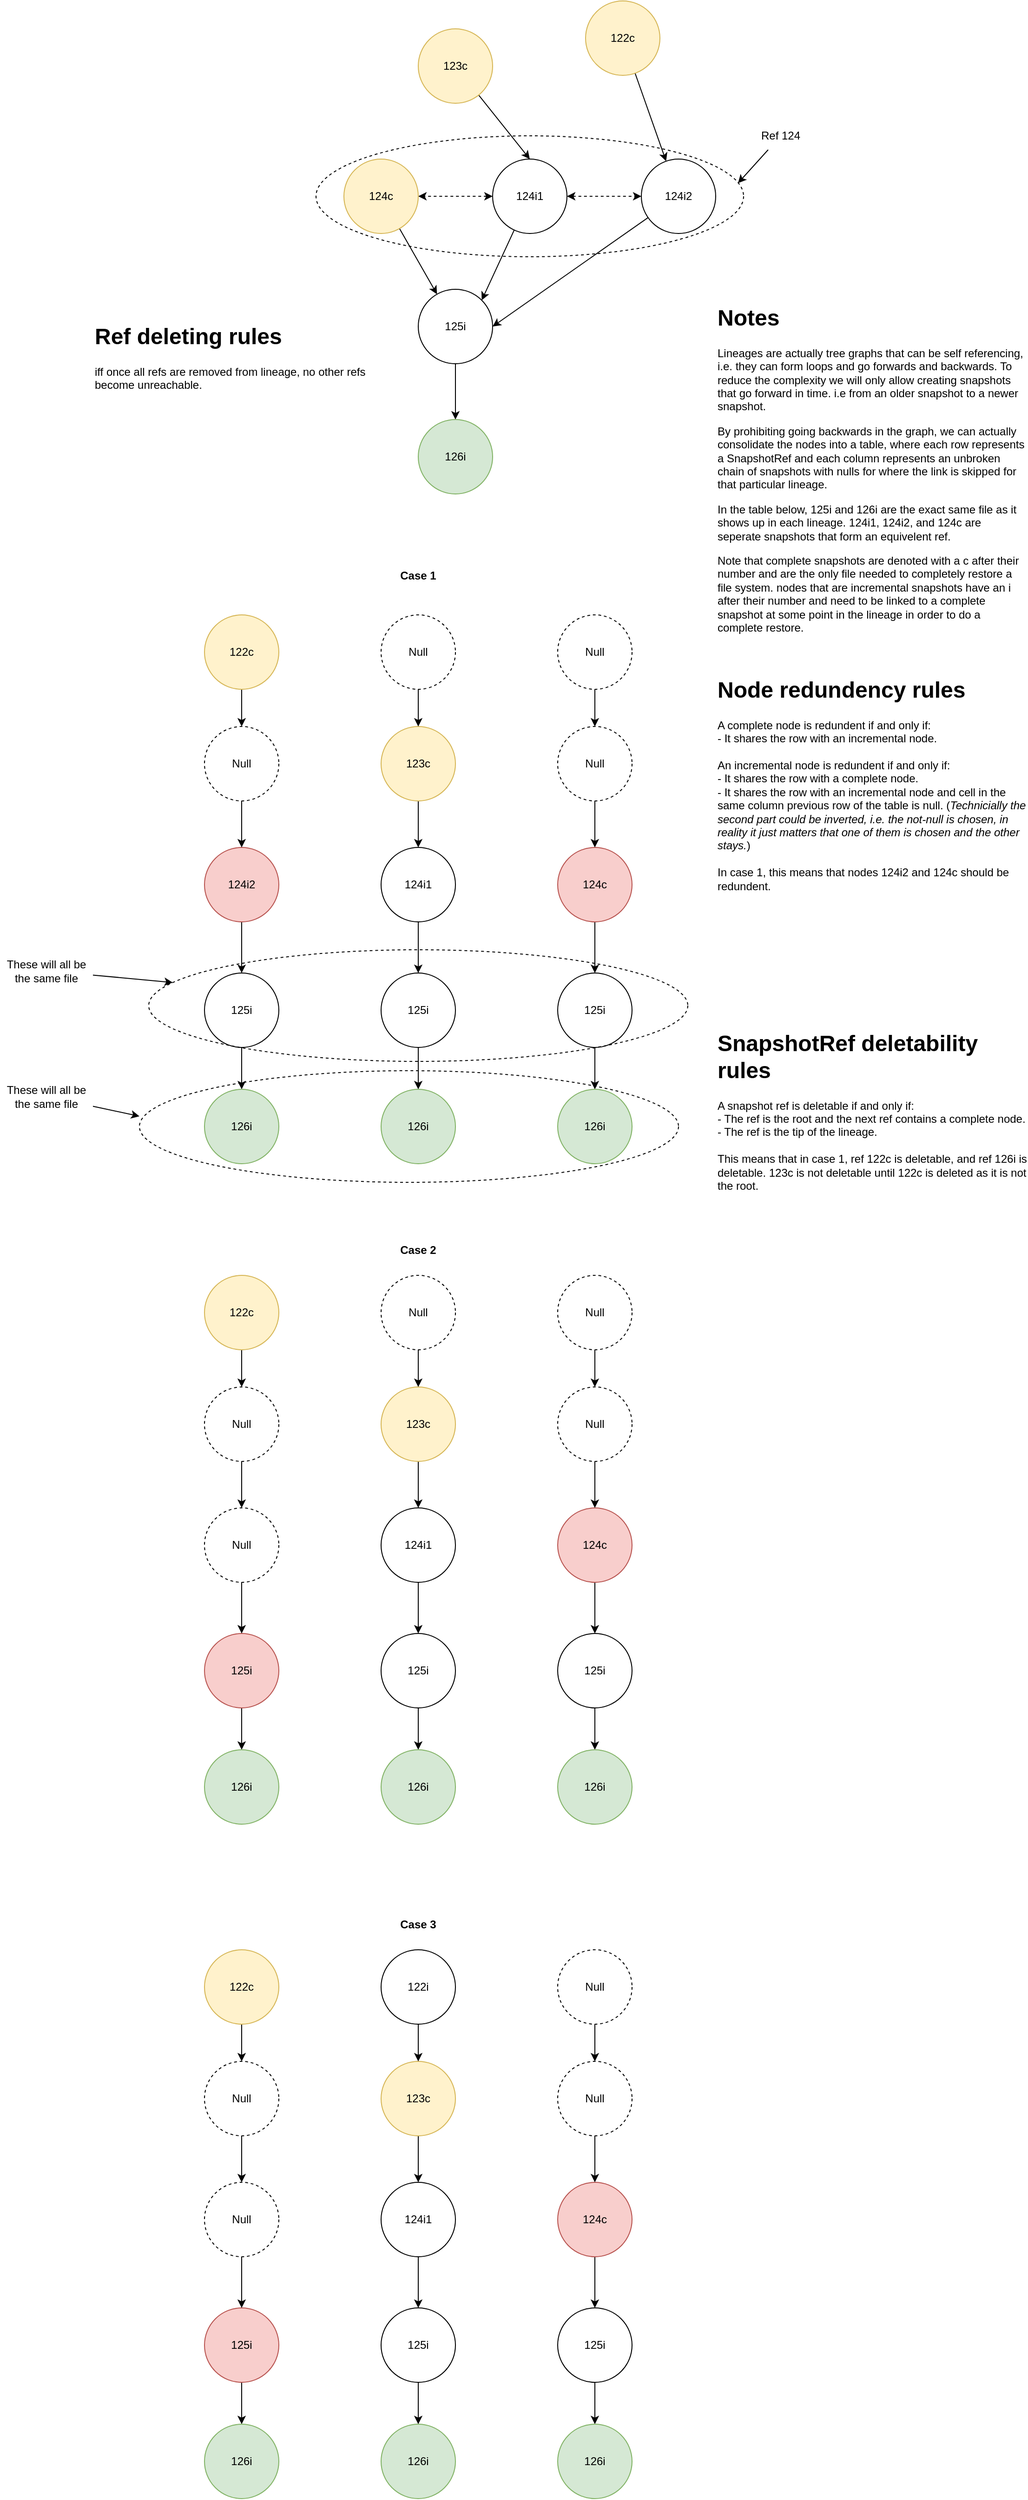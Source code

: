 <mxfile>
    <diagram id="R7BYb38N8S7hJpL3TOMS" name="Page-1">
        <mxGraphModel dx="2218" dy="988" grid="1" gridSize="10" guides="1" tooltips="1" connect="1" arrows="1" fold="1" page="0" pageScale="1" pageWidth="850" pageHeight="1100" math="0" shadow="0">
            <root>
                <mxCell id="0"/>
                <mxCell id="1" parent="0"/>
                <mxCell id="26" value="" style="ellipse;whiteSpace=wrap;html=1;fillColor=none;dashed=1;" parent="1" vertex="1">
                    <mxGeometry x="120" y="175" width="460" height="130" as="geometry"/>
                </mxCell>
                <mxCell id="15" style="edgeStyle=none;html=1;entryX=0.5;entryY=0;entryDx=0;entryDy=0;" parent="1" source="2" target="3" edge="1">
                    <mxGeometry relative="1" as="geometry"/>
                </mxCell>
                <mxCell id="2" value="123c" style="ellipse;whiteSpace=wrap;html=1;aspect=fixed;fillColor=#fff2cc;strokeColor=#d6b656;" parent="1" vertex="1">
                    <mxGeometry x="230" y="60" width="80" height="80" as="geometry"/>
                </mxCell>
                <mxCell id="17" style="edgeStyle=none;html=1;entryX=1;entryY=0;entryDx=0;entryDy=0;" parent="1" source="3" target="5" edge="1">
                    <mxGeometry relative="1" as="geometry"/>
                </mxCell>
                <mxCell id="24" style="edgeStyle=none;html=1;dashed=1;startArrow=classic;startFill=1;" parent="1" source="3" target="21" edge="1">
                    <mxGeometry relative="1" as="geometry"/>
                </mxCell>
                <mxCell id="25" style="edgeStyle=none;html=1;dashed=1;startArrow=classic;startFill=1;" parent="1" source="3" target="7" edge="1">
                    <mxGeometry relative="1" as="geometry"/>
                </mxCell>
                <mxCell id="3" value="124i1" style="ellipse;whiteSpace=wrap;html=1;aspect=fixed;" parent="1" vertex="1">
                    <mxGeometry x="310" y="200" width="80" height="80" as="geometry"/>
                </mxCell>
                <mxCell id="18" style="edgeStyle=none;html=1;" parent="1" source="5" target="9" edge="1">
                    <mxGeometry relative="1" as="geometry"/>
                </mxCell>
                <mxCell id="5" value="125i" style="ellipse;whiteSpace=wrap;html=1;aspect=fixed;" parent="1" vertex="1">
                    <mxGeometry x="230" y="340" width="80" height="80" as="geometry"/>
                </mxCell>
                <mxCell id="16" style="edgeStyle=none;html=1;" parent="1" source="7" target="5" edge="1">
                    <mxGeometry relative="1" as="geometry"/>
                </mxCell>
                <mxCell id="7" value="124c" style="ellipse;whiteSpace=wrap;html=1;aspect=fixed;fillColor=#fff2cc;strokeColor=#d6b656;" parent="1" vertex="1">
                    <mxGeometry x="150" y="200" width="80" height="80" as="geometry"/>
                </mxCell>
                <mxCell id="9" value="126i" style="ellipse;whiteSpace=wrap;html=1;aspect=fixed;fillColor=#d5e8d4;strokeColor=#82b366;" parent="1" vertex="1">
                    <mxGeometry x="230" y="480" width="80" height="80" as="geometry"/>
                </mxCell>
                <mxCell id="12" value="&lt;h1 style=&quot;margin-top: 0px;&quot;&gt;Notes&lt;/h1&gt;&lt;p&gt;Lineages are actually tree graphs that can be self referencing, i.e. they can form loops and go forwards and backwards. To reduce the complexity we will only allow creating snapshots that go forward in time. i.e from an older snapshot to a newer snapshot.&amp;nbsp;&lt;/p&gt;&lt;p&gt;By prohibiting going backwards in the graph, we can actually consolidate the nodes into a table, where each row represents a SnapshotRef and each column represents an unbroken chain of snapshots with nulls for where the link is skipped for that particular lineage.&lt;/p&gt;&lt;p&gt;In the table below, 125i and 126i are the exact same file as it shows up in each lineage. 124i1, 124i2, and 124c are seperate snapshots that form an equivelent ref.&amp;nbsp;&lt;br&gt;&lt;/p&gt;&lt;p&gt;Note that complete snapshots are denoted with a c after their number and are the only file needed to completely restore a file system. nodes that are incremental snapshots have an i after their number and need to be linked to a complete snapshot at some point in the lineage in order to do a complete restore.&lt;/p&gt;&lt;p&gt;&lt;br&gt;&lt;/p&gt;" style="text;html=1;whiteSpace=wrap;overflow=hidden;rounded=0;" parent="1" vertex="1">
                    <mxGeometry x="550" y="350" width="335" height="370" as="geometry"/>
                </mxCell>
                <mxCell id="22" style="edgeStyle=none;html=1;" parent="1" source="19" target="21" edge="1">
                    <mxGeometry relative="1" as="geometry"/>
                </mxCell>
                <mxCell id="19" value="122c" style="ellipse;whiteSpace=wrap;html=1;aspect=fixed;fillColor=#fff2cc;strokeColor=#d6b656;" parent="1" vertex="1">
                    <mxGeometry x="410" y="30" width="80" height="80" as="geometry"/>
                </mxCell>
                <mxCell id="23" style="edgeStyle=none;html=1;entryX=1;entryY=0.5;entryDx=0;entryDy=0;" parent="1" source="21" target="5" edge="1">
                    <mxGeometry relative="1" as="geometry"/>
                </mxCell>
                <mxCell id="21" value="124i2" style="ellipse;whiteSpace=wrap;html=1;aspect=fixed;" parent="1" vertex="1">
                    <mxGeometry x="470" y="200" width="80" height="80" as="geometry"/>
                </mxCell>
                <mxCell id="27" value="Ref 124" style="text;html=1;align=center;verticalAlign=middle;whiteSpace=wrap;rounded=0;" parent="1" vertex="1">
                    <mxGeometry x="590" y="160" width="60" height="30" as="geometry"/>
                </mxCell>
                <mxCell id="28" style="edgeStyle=none;html=1;entryX=0.987;entryY=0.391;entryDx=0;entryDy=0;entryPerimeter=0;" parent="1" source="27" target="26" edge="1">
                    <mxGeometry relative="1" as="geometry"/>
                </mxCell>
                <mxCell id="30" style="edgeStyle=none;html=1;entryX=0.5;entryY=0;entryDx=0;entryDy=0;" parent="1" source="31" target="35" edge="1">
                    <mxGeometry relative="1" as="geometry"/>
                </mxCell>
                <mxCell id="31" value="123c" style="ellipse;whiteSpace=wrap;html=1;aspect=fixed;fillColor=#fff2cc;strokeColor=#d6b656;" parent="1" vertex="1">
                    <mxGeometry x="190" y="810" width="80" height="80" as="geometry"/>
                </mxCell>
                <mxCell id="63" style="edgeStyle=none;html=1;" parent="1" source="35" target="37" edge="1">
                    <mxGeometry relative="1" as="geometry"/>
                </mxCell>
                <mxCell id="35" value="124i1" style="ellipse;whiteSpace=wrap;html=1;aspect=fixed;" parent="1" vertex="1">
                    <mxGeometry x="190" y="940" width="80" height="80" as="geometry"/>
                </mxCell>
                <mxCell id="68" style="edgeStyle=none;html=1;" parent="1" source="37" target="40" edge="1">
                    <mxGeometry relative="1" as="geometry"/>
                </mxCell>
                <mxCell id="37" value="125i" style="ellipse;whiteSpace=wrap;html=1;aspect=fixed;" parent="1" vertex="1">
                    <mxGeometry x="190" y="1075" width="80" height="80" as="geometry"/>
                </mxCell>
                <mxCell id="62" style="edgeStyle=none;html=1;" parent="1" source="39" target="61" edge="1">
                    <mxGeometry relative="1" as="geometry"/>
                </mxCell>
                <mxCell id="39" value="124c" style="ellipse;whiteSpace=wrap;html=1;aspect=fixed;fillColor=#f8cecc;strokeColor=#b85450;" parent="1" vertex="1">
                    <mxGeometry x="380" y="940" width="80" height="80" as="geometry"/>
                </mxCell>
                <mxCell id="40" value="126i" style="ellipse;whiteSpace=wrap;html=1;aspect=fixed;fillColor=#d5e8d4;strokeColor=#82b366;" parent="1" vertex="1">
                    <mxGeometry x="190" y="1200" width="80" height="80" as="geometry"/>
                </mxCell>
                <mxCell id="54" style="edgeStyle=none;html=1;" parent="1" source="42" target="50" edge="1">
                    <mxGeometry relative="1" as="geometry"/>
                </mxCell>
                <mxCell id="42" value="122c" style="ellipse;whiteSpace=wrap;html=1;aspect=fixed;fillColor=#fff2cc;strokeColor=#d6b656;" parent="1" vertex="1">
                    <mxGeometry y="690" width="80" height="80" as="geometry"/>
                </mxCell>
                <mxCell id="65" style="edgeStyle=none;html=1;" parent="1" source="44" target="64" edge="1">
                    <mxGeometry relative="1" as="geometry"/>
                </mxCell>
                <mxCell id="44" value="124i2" style="ellipse;whiteSpace=wrap;html=1;aspect=fixed;fillColor=#f8cecc;strokeColor=#b85450;" parent="1" vertex="1">
                    <mxGeometry y="940" width="80" height="80" as="geometry"/>
                </mxCell>
                <mxCell id="48" value="&lt;h1 style=&quot;margin-top: 0px;&quot;&gt;Node redundency rules&lt;/h1&gt;&lt;div&gt;A complete node is redundent if and only if:&lt;/div&gt;&lt;div&gt;- It shares the row with an incremental node.&lt;/div&gt;&lt;div&gt;&lt;br&gt;&lt;/div&gt;&lt;div&gt;An incremental node is redundent if and only if:&lt;/div&gt;&lt;div&gt;- It shares the row with a complete node.&lt;/div&gt;&lt;div&gt;- It shares the row with an incremental node and cell in the same column previous row of the table is null. (&lt;i&gt;Technicially the second part could be inverted, i.e. the not-null is chosen, in reality it just matters that one of them is chosen and the other stays.&lt;/i&gt;)&lt;/div&gt;&lt;div&gt;&lt;br&gt;&lt;/div&gt;&lt;div&gt;In case 1, this means that nodes 124i2 and 124c should be redundent.&lt;/div&gt;" style="text;html=1;whiteSpace=wrap;overflow=hidden;rounded=0;" parent="1" vertex="1">
                    <mxGeometry x="550" y="750" width="335" height="250" as="geometry"/>
                </mxCell>
                <mxCell id="49" value="&lt;h1 style=&quot;margin-top: 0px;&quot;&gt;Ref deleting rules&lt;/h1&gt;&lt;div&gt;iff once all refs are removed from lineage, no other refs become unreachable.&lt;/div&gt;" style="text;html=1;whiteSpace=wrap;overflow=hidden;rounded=0;" parent="1" vertex="1">
                    <mxGeometry x="-120" y="370" width="335" height="190" as="geometry"/>
                </mxCell>
                <mxCell id="55" style="edgeStyle=none;html=1;entryX=0.5;entryY=0;entryDx=0;entryDy=0;" parent="1" source="50" target="44" edge="1">
                    <mxGeometry relative="1" as="geometry"/>
                </mxCell>
                <mxCell id="50" value="Null" style="ellipse;whiteSpace=wrap;html=1;aspect=fixed;dashed=1;" parent="1" vertex="1">
                    <mxGeometry y="810" width="80" height="80" as="geometry"/>
                </mxCell>
                <mxCell id="56" style="edgeStyle=none;html=1;" parent="1" source="51" target="31" edge="1">
                    <mxGeometry relative="1" as="geometry"/>
                </mxCell>
                <mxCell id="51" value="Null" style="ellipse;whiteSpace=wrap;html=1;aspect=fixed;dashed=1;" parent="1" vertex="1">
                    <mxGeometry x="190" y="690" width="80" height="80" as="geometry"/>
                </mxCell>
                <mxCell id="57" style="edgeStyle=none;html=1;entryX=0.5;entryY=0;entryDx=0;entryDy=0;" parent="1" source="52" target="53" edge="1">
                    <mxGeometry relative="1" as="geometry"/>
                </mxCell>
                <mxCell id="52" value="Null" style="ellipse;whiteSpace=wrap;html=1;aspect=fixed;dashed=1;" parent="1" vertex="1">
                    <mxGeometry x="380" y="690" width="80" height="80" as="geometry"/>
                </mxCell>
                <mxCell id="58" style="edgeStyle=none;html=1;" parent="1" source="53" target="39" edge="1">
                    <mxGeometry relative="1" as="geometry"/>
                </mxCell>
                <mxCell id="53" value="Null" style="ellipse;whiteSpace=wrap;html=1;aspect=fixed;dashed=1;" parent="1" vertex="1">
                    <mxGeometry x="380" y="810" width="80" height="80" as="geometry"/>
                </mxCell>
                <mxCell id="67" style="edgeStyle=none;html=1;" parent="1" source="61" target="66" edge="1">
                    <mxGeometry relative="1" as="geometry"/>
                </mxCell>
                <mxCell id="61" value="125i" style="ellipse;whiteSpace=wrap;html=1;aspect=fixed;" parent="1" vertex="1">
                    <mxGeometry x="380" y="1075" width="80" height="80" as="geometry"/>
                </mxCell>
                <mxCell id="70" style="edgeStyle=none;html=1;" parent="1" source="64" target="69" edge="1">
                    <mxGeometry relative="1" as="geometry"/>
                </mxCell>
                <mxCell id="64" value="125i" style="ellipse;whiteSpace=wrap;html=1;aspect=fixed;" parent="1" vertex="1">
                    <mxGeometry y="1075" width="80" height="80" as="geometry"/>
                </mxCell>
                <mxCell id="66" value="126i" style="ellipse;whiteSpace=wrap;html=1;aspect=fixed;fillColor=#d5e8d4;strokeColor=#82b366;" parent="1" vertex="1">
                    <mxGeometry x="380" y="1200" width="80" height="80" as="geometry"/>
                </mxCell>
                <mxCell id="69" value="126i" style="ellipse;whiteSpace=wrap;html=1;aspect=fixed;fillColor=#d5e8d4;strokeColor=#82b366;" parent="1" vertex="1">
                    <mxGeometry y="1200" width="80" height="80" as="geometry"/>
                </mxCell>
                <mxCell id="71" value="" style="ellipse;whiteSpace=wrap;html=1;fillColor=none;dashed=1;" parent="1" vertex="1">
                    <mxGeometry x="-60" y="1050" width="580" height="120" as="geometry"/>
                </mxCell>
                <mxCell id="72" value="" style="ellipse;whiteSpace=wrap;html=1;fillColor=none;dashed=1;" parent="1" vertex="1">
                    <mxGeometry x="-70" y="1180" width="580" height="120" as="geometry"/>
                </mxCell>
                <mxCell id="73" style="edgeStyle=none;html=1;entryX=0.5;entryY=0;entryDx=0;entryDy=0;" parent="1" source="74" target="76" edge="1">
                    <mxGeometry relative="1" as="geometry"/>
                </mxCell>
                <mxCell id="74" value="123c" style="ellipse;whiteSpace=wrap;html=1;aspect=fixed;fillColor=#fff2cc;strokeColor=#d6b656;" parent="1" vertex="1">
                    <mxGeometry x="190" y="1520" width="80" height="80" as="geometry"/>
                </mxCell>
                <mxCell id="75" style="edgeStyle=none;html=1;" parent="1" source="76" target="78" edge="1">
                    <mxGeometry relative="1" as="geometry"/>
                </mxCell>
                <mxCell id="76" value="124i1" style="ellipse;whiteSpace=wrap;html=1;aspect=fixed;" parent="1" vertex="1">
                    <mxGeometry x="190" y="1650" width="80" height="80" as="geometry"/>
                </mxCell>
                <mxCell id="77" style="edgeStyle=none;html=1;" parent="1" source="78" target="81" edge="1">
                    <mxGeometry relative="1" as="geometry"/>
                </mxCell>
                <mxCell id="78" value="125i" style="ellipse;whiteSpace=wrap;html=1;aspect=fixed;" parent="1" vertex="1">
                    <mxGeometry x="190" y="1785" width="80" height="80" as="geometry"/>
                </mxCell>
                <mxCell id="79" style="edgeStyle=none;html=1;" parent="1" source="80" target="95" edge="1">
                    <mxGeometry relative="1" as="geometry"/>
                </mxCell>
                <mxCell id="80" value="124c" style="ellipse;whiteSpace=wrap;html=1;aspect=fixed;fillColor=#f8cecc;strokeColor=#b85450;" parent="1" vertex="1">
                    <mxGeometry x="380" y="1650" width="80" height="80" as="geometry"/>
                </mxCell>
                <mxCell id="81" value="126i" style="ellipse;whiteSpace=wrap;html=1;aspect=fixed;fillColor=#d5e8d4;strokeColor=#82b366;" parent="1" vertex="1">
                    <mxGeometry x="190" y="1910" width="80" height="80" as="geometry"/>
                </mxCell>
                <mxCell id="82" style="edgeStyle=none;html=1;" parent="1" source="83" target="87" edge="1">
                    <mxGeometry relative="1" as="geometry"/>
                </mxCell>
                <mxCell id="83" value="122c" style="ellipse;whiteSpace=wrap;html=1;aspect=fixed;fillColor=#fff2cc;strokeColor=#d6b656;" parent="1" vertex="1">
                    <mxGeometry y="1400" width="80" height="80" as="geometry"/>
                </mxCell>
                <mxCell id="101" style="edgeStyle=none;html=1;" parent="1" source="87" target="100" edge="1">
                    <mxGeometry relative="1" as="geometry"/>
                </mxCell>
                <mxCell id="87" value="Null" style="ellipse;whiteSpace=wrap;html=1;aspect=fixed;dashed=1;" parent="1" vertex="1">
                    <mxGeometry y="1520" width="80" height="80" as="geometry"/>
                </mxCell>
                <mxCell id="88" style="edgeStyle=none;html=1;" parent="1" source="89" target="74" edge="1">
                    <mxGeometry relative="1" as="geometry"/>
                </mxCell>
                <mxCell id="89" value="Null" style="ellipse;whiteSpace=wrap;html=1;aspect=fixed;dashed=1;" parent="1" vertex="1">
                    <mxGeometry x="190" y="1400" width="80" height="80" as="geometry"/>
                </mxCell>
                <mxCell id="90" style="edgeStyle=none;html=1;entryX=0.5;entryY=0;entryDx=0;entryDy=0;" parent="1" source="91" target="93" edge="1">
                    <mxGeometry relative="1" as="geometry"/>
                </mxCell>
                <mxCell id="91" value="Null" style="ellipse;whiteSpace=wrap;html=1;aspect=fixed;dashed=1;" parent="1" vertex="1">
                    <mxGeometry x="380" y="1400" width="80" height="80" as="geometry"/>
                </mxCell>
                <mxCell id="92" style="edgeStyle=none;html=1;" parent="1" source="93" target="80" edge="1">
                    <mxGeometry relative="1" as="geometry"/>
                </mxCell>
                <mxCell id="93" value="Null" style="ellipse;whiteSpace=wrap;html=1;aspect=fixed;dashed=1;" parent="1" vertex="1">
                    <mxGeometry x="380" y="1520" width="80" height="80" as="geometry"/>
                </mxCell>
                <mxCell id="94" style="edgeStyle=none;html=1;" parent="1" source="95" target="98" edge="1">
                    <mxGeometry relative="1" as="geometry"/>
                </mxCell>
                <mxCell id="95" value="125i" style="ellipse;whiteSpace=wrap;html=1;aspect=fixed;" parent="1" vertex="1">
                    <mxGeometry x="380" y="1785" width="80" height="80" as="geometry"/>
                </mxCell>
                <mxCell id="96" style="edgeStyle=none;html=1;" parent="1" source="97" target="99" edge="1">
                    <mxGeometry relative="1" as="geometry"/>
                </mxCell>
                <mxCell id="97" value="125i" style="ellipse;whiteSpace=wrap;html=1;aspect=fixed;fillColor=#f8cecc;strokeColor=#b85450;" parent="1" vertex="1">
                    <mxGeometry y="1785" width="80" height="80" as="geometry"/>
                </mxCell>
                <mxCell id="98" value="126i" style="ellipse;whiteSpace=wrap;html=1;aspect=fixed;fillColor=#d5e8d4;strokeColor=#82b366;" parent="1" vertex="1">
                    <mxGeometry x="380" y="1910" width="80" height="80" as="geometry"/>
                </mxCell>
                <mxCell id="99" value="126i" style="ellipse;whiteSpace=wrap;html=1;aspect=fixed;fillColor=#d5e8d4;strokeColor=#82b366;" parent="1" vertex="1">
                    <mxGeometry y="1910" width="80" height="80" as="geometry"/>
                </mxCell>
                <mxCell id="102" style="edgeStyle=none;html=1;" parent="1" source="100" target="97" edge="1">
                    <mxGeometry relative="1" as="geometry"/>
                </mxCell>
                <mxCell id="100" value="Null" style="ellipse;whiteSpace=wrap;html=1;aspect=fixed;dashed=1;" parent="1" vertex="1">
                    <mxGeometry y="1650" width="80" height="80" as="geometry"/>
                </mxCell>
                <mxCell id="104" style="edgeStyle=none;html=1;" edge="1" parent="1" source="103" target="71">
                    <mxGeometry relative="1" as="geometry"/>
                </mxCell>
                <mxCell id="103" value="These will all be the same file" style="text;html=1;align=center;verticalAlign=middle;whiteSpace=wrap;rounded=0;" vertex="1" parent="1">
                    <mxGeometry x="-220" y="1045" width="100" height="55" as="geometry"/>
                </mxCell>
                <mxCell id="105" value="These will all be the same file" style="text;html=1;align=center;verticalAlign=middle;whiteSpace=wrap;rounded=0;" vertex="1" parent="1">
                    <mxGeometry x="-220" y="1180" width="100" height="55" as="geometry"/>
                </mxCell>
                <mxCell id="106" style="edgeStyle=none;html=1;entryX=0;entryY=0.408;entryDx=0;entryDy=0;entryPerimeter=0;" edge="1" parent="1" source="105" target="72">
                    <mxGeometry relative="1" as="geometry"/>
                </mxCell>
                <mxCell id="107" value="Case 1" style="text;html=1;align=center;verticalAlign=middle;whiteSpace=wrap;rounded=0;fontStyle=1" vertex="1" parent="1">
                    <mxGeometry x="180" y="620" width="100" height="55" as="geometry"/>
                </mxCell>
                <mxCell id="108" value="Case 2" style="text;html=1;align=center;verticalAlign=middle;whiteSpace=wrap;rounded=0;fontStyle=1" vertex="1" parent="1">
                    <mxGeometry x="180" y="1345" width="100" height="55" as="geometry"/>
                </mxCell>
                <mxCell id="109" value="&lt;h1 style=&quot;margin-top: 0px;&quot;&gt;SnapshotRef deletability rules&lt;/h1&gt;&lt;div&gt;A snapshot ref is deletable if and only if:&lt;/div&gt;&lt;div&gt;- The ref is the root and the next ref contains a complete node.&lt;/div&gt;&lt;div&gt;- The ref is the tip of the lineage.&lt;/div&gt;&lt;div&gt;&lt;br&gt;&lt;/div&gt;&lt;div&gt;This means that in case 1, ref 122c is deletable, and ref 126i is deletable. 123c is not deletable until 122c is deleted as it is not the root.&amp;nbsp;&lt;/div&gt;&lt;div&gt;&lt;br&gt;&lt;/div&gt;" style="text;html=1;whiteSpace=wrap;overflow=hidden;rounded=0;" vertex="1" parent="1">
                    <mxGeometry x="550" y="1130" width="335" height="250" as="geometry"/>
                </mxCell>
                <mxCell id="138" style="edgeStyle=none;html=1;entryX=0.5;entryY=0;entryDx=0;entryDy=0;" edge="1" parent="1" source="139" target="141">
                    <mxGeometry relative="1" as="geometry"/>
                </mxCell>
                <mxCell id="139" value="123c" style="ellipse;whiteSpace=wrap;html=1;aspect=fixed;fillColor=#fff2cc;strokeColor=#d6b656;" vertex="1" parent="1">
                    <mxGeometry x="190" y="2245" width="80" height="80" as="geometry"/>
                </mxCell>
                <mxCell id="140" style="edgeStyle=none;html=1;" edge="1" parent="1" source="141" target="143">
                    <mxGeometry relative="1" as="geometry"/>
                </mxCell>
                <mxCell id="141" value="124i1" style="ellipse;whiteSpace=wrap;html=1;aspect=fixed;" vertex="1" parent="1">
                    <mxGeometry x="190" y="2375" width="80" height="80" as="geometry"/>
                </mxCell>
                <mxCell id="142" style="edgeStyle=none;html=1;" edge="1" parent="1" source="143" target="146">
                    <mxGeometry relative="1" as="geometry"/>
                </mxCell>
                <mxCell id="143" value="125i" style="ellipse;whiteSpace=wrap;html=1;aspect=fixed;" vertex="1" parent="1">
                    <mxGeometry x="190" y="2510" width="80" height="80" as="geometry"/>
                </mxCell>
                <mxCell id="144" style="edgeStyle=none;html=1;" edge="1" parent="1" source="145" target="158">
                    <mxGeometry relative="1" as="geometry"/>
                </mxCell>
                <mxCell id="145" value="124c" style="ellipse;whiteSpace=wrap;html=1;aspect=fixed;fillColor=#f8cecc;strokeColor=#b85450;" vertex="1" parent="1">
                    <mxGeometry x="380" y="2375" width="80" height="80" as="geometry"/>
                </mxCell>
                <mxCell id="146" value="126i" style="ellipse;whiteSpace=wrap;html=1;aspect=fixed;fillColor=#d5e8d4;strokeColor=#82b366;" vertex="1" parent="1">
                    <mxGeometry x="190" y="2635" width="80" height="80" as="geometry"/>
                </mxCell>
                <mxCell id="147" style="edgeStyle=none;html=1;" edge="1" parent="1" source="148" target="150">
                    <mxGeometry relative="1" as="geometry"/>
                </mxCell>
                <mxCell id="148" value="122c" style="ellipse;whiteSpace=wrap;html=1;aspect=fixed;fillColor=#fff2cc;strokeColor=#d6b656;" vertex="1" parent="1">
                    <mxGeometry y="2125" width="80" height="80" as="geometry"/>
                </mxCell>
                <mxCell id="149" style="edgeStyle=none;html=1;" edge="1" parent="1" source="150" target="164">
                    <mxGeometry relative="1" as="geometry"/>
                </mxCell>
                <mxCell id="150" value="Null" style="ellipse;whiteSpace=wrap;html=1;aspect=fixed;dashed=1;" vertex="1" parent="1">
                    <mxGeometry y="2245" width="80" height="80" as="geometry"/>
                </mxCell>
                <mxCell id="151" style="edgeStyle=none;html=1;" edge="1" parent="1" source="152" target="139">
                    <mxGeometry relative="1" as="geometry"/>
                </mxCell>
                <mxCell id="152" value="122i" style="ellipse;whiteSpace=wrap;html=1;aspect=fixed;" vertex="1" parent="1">
                    <mxGeometry x="190" y="2125" width="80" height="80" as="geometry"/>
                </mxCell>
                <mxCell id="153" style="edgeStyle=none;html=1;entryX=0.5;entryY=0;entryDx=0;entryDy=0;" edge="1" parent="1" source="154" target="156">
                    <mxGeometry relative="1" as="geometry"/>
                </mxCell>
                <mxCell id="154" value="Null" style="ellipse;whiteSpace=wrap;html=1;aspect=fixed;dashed=1;" vertex="1" parent="1">
                    <mxGeometry x="380" y="2125" width="80" height="80" as="geometry"/>
                </mxCell>
                <mxCell id="155" style="edgeStyle=none;html=1;" edge="1" parent="1" source="156" target="145">
                    <mxGeometry relative="1" as="geometry"/>
                </mxCell>
                <mxCell id="156" value="Null" style="ellipse;whiteSpace=wrap;html=1;aspect=fixed;dashed=1;" vertex="1" parent="1">
                    <mxGeometry x="380" y="2245" width="80" height="80" as="geometry"/>
                </mxCell>
                <mxCell id="157" style="edgeStyle=none;html=1;" edge="1" parent="1" source="158" target="161">
                    <mxGeometry relative="1" as="geometry"/>
                </mxCell>
                <mxCell id="158" value="125i" style="ellipse;whiteSpace=wrap;html=1;aspect=fixed;" vertex="1" parent="1">
                    <mxGeometry x="380" y="2510" width="80" height="80" as="geometry"/>
                </mxCell>
                <mxCell id="159" style="edgeStyle=none;html=1;" edge="1" parent="1" source="160" target="162">
                    <mxGeometry relative="1" as="geometry"/>
                </mxCell>
                <mxCell id="160" value="125i" style="ellipse;whiteSpace=wrap;html=1;aspect=fixed;fillColor=#f8cecc;strokeColor=#b85450;" vertex="1" parent="1">
                    <mxGeometry y="2510" width="80" height="80" as="geometry"/>
                </mxCell>
                <mxCell id="161" value="126i" style="ellipse;whiteSpace=wrap;html=1;aspect=fixed;fillColor=#d5e8d4;strokeColor=#82b366;" vertex="1" parent="1">
                    <mxGeometry x="380" y="2635" width="80" height="80" as="geometry"/>
                </mxCell>
                <mxCell id="162" value="126i" style="ellipse;whiteSpace=wrap;html=1;aspect=fixed;fillColor=#d5e8d4;strokeColor=#82b366;" vertex="1" parent="1">
                    <mxGeometry y="2635" width="80" height="80" as="geometry"/>
                </mxCell>
                <mxCell id="163" style="edgeStyle=none;html=1;" edge="1" parent="1" source="164" target="160">
                    <mxGeometry relative="1" as="geometry"/>
                </mxCell>
                <mxCell id="164" value="Null" style="ellipse;whiteSpace=wrap;html=1;aspect=fixed;dashed=1;" vertex="1" parent="1">
                    <mxGeometry y="2375" width="80" height="80" as="geometry"/>
                </mxCell>
                <mxCell id="165" value="Case 3" style="text;html=1;align=center;verticalAlign=middle;whiteSpace=wrap;rounded=0;fontStyle=1" vertex="1" parent="1">
                    <mxGeometry x="180" y="2070" width="100" height="55" as="geometry"/>
                </mxCell>
            </root>
        </mxGraphModel>
    </diagram>
</mxfile>